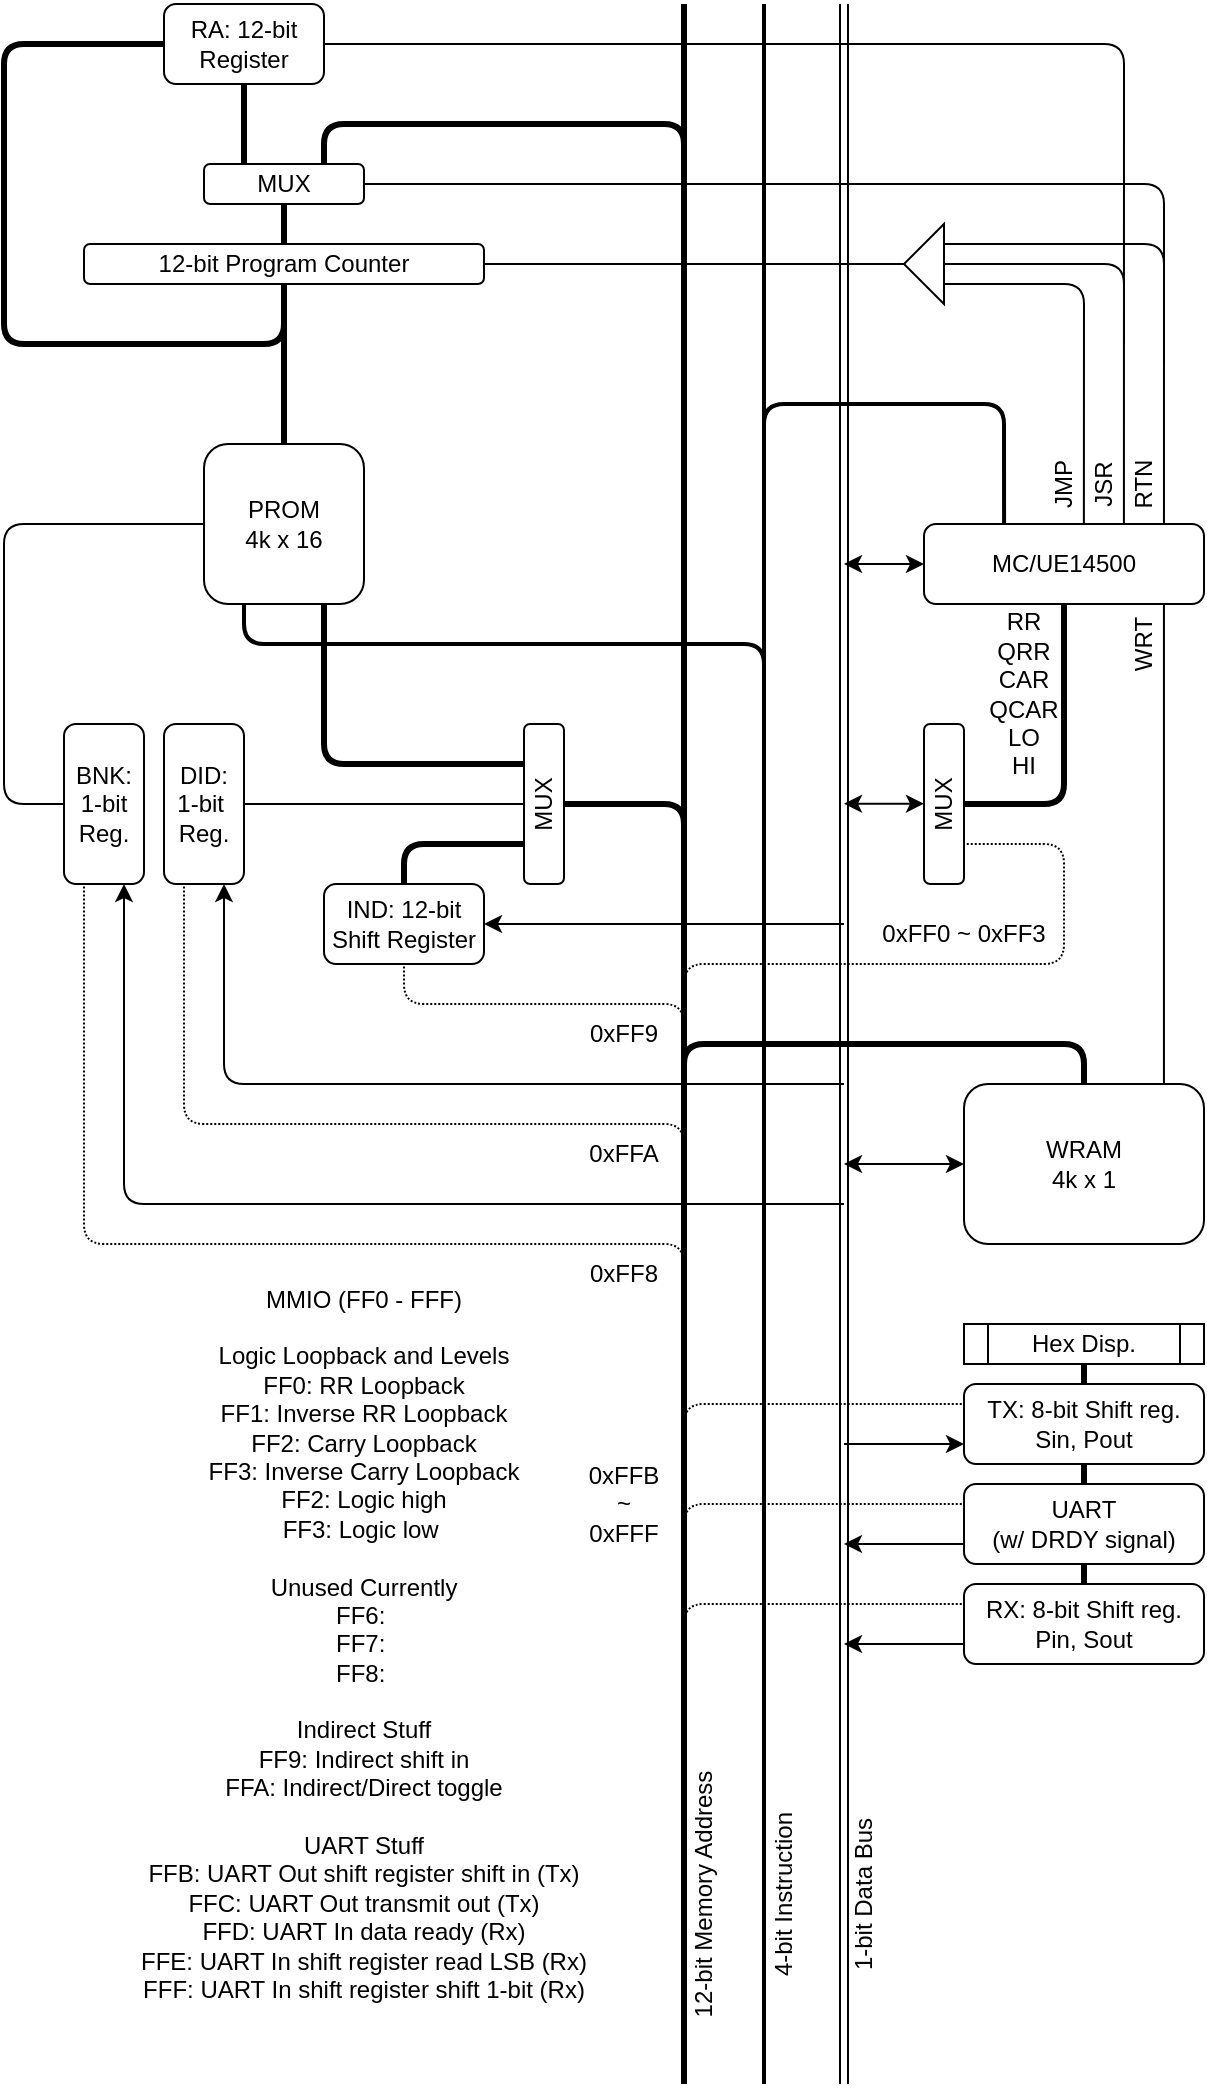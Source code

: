 <mxfile version="19.0.3" type="device"><diagram id="I-YkZ5LdBHCHRvH_3mA0" name="Page-1"><mxGraphModel dx="981" dy="597" grid="1" gridSize="10" guides="1" tooltips="1" connect="1" arrows="1" fold="1" page="1" pageScale="1" pageWidth="1654" pageHeight="1169" math="0" shadow="0"><root><mxCell id="0"/><mxCell id="1" parent="0"/><mxCell id="tXuFLTujib4V-xZhIFWW-40" value="MMIO (FF0 - FFF)&lt;br&gt;&lt;br&gt;Logic Loopback and Levels&lt;br&gt;FF0: RR Loopback&lt;br&gt;FF1: Inverse RR Loopback&lt;br&gt;FF2: Carry Loopback&lt;br&gt;FF3: Inverse Carry Loopback&lt;br&gt;FF2: Logic high&lt;br&gt;FF3: Logic low&amp;nbsp;&lt;br&gt;&lt;br&gt;Unused Currently&lt;br&gt;FF6:&amp;nbsp;&lt;br&gt;FF7:&amp;nbsp;&lt;br&gt;FF8:&amp;nbsp;&lt;br&gt;&lt;br&gt;Indirect Stuff&lt;br&gt;FF9: Indirect shift in&lt;br&gt;FFA: Indirect/Direct toggle&lt;br&gt;&lt;br&gt;UART Stuff&lt;br&gt;FFB: UART Out shift register shift in (Tx)&lt;br&gt;FFC: UART Out transmit out (Tx)&lt;br&gt;FFD: UART In data ready (Rx)&lt;br&gt;FFE: UART In shift register read LSB (Rx)&lt;br&gt;FFF: UART In shift register shift 1-bit (Rx)" style="text;html=1;strokeColor=none;fillColor=none;align=center;verticalAlign=middle;whiteSpace=wrap;rounded=0;" parent="1" vertex="1"><mxGeometry x="410" y="700" width="260" height="360" as="geometry"/></mxCell><mxCell id="Zpc0e7x7zAjpCcmB9SvX-1" value="PROM&lt;br&gt;4k x 16" style="rounded=1;whiteSpace=wrap;html=1;" parent="1" vertex="1"><mxGeometry x="460" y="280" width="80" height="80" as="geometry"/></mxCell><mxCell id="Zpc0e7x7zAjpCcmB9SvX-5" value="12-bit Program Counter" style="rounded=1;whiteSpace=wrap;html=1;" parent="1" vertex="1"><mxGeometry x="400" y="180" width="200" height="20" as="geometry"/></mxCell><mxCell id="Zpc0e7x7zAjpCcmB9SvX-7" value="RA: 12-bit Register" style="rounded=1;whiteSpace=wrap;html=1;" parent="1" vertex="1"><mxGeometry x="440" y="60" width="80" height="40" as="geometry"/></mxCell><mxCell id="Zpc0e7x7zAjpCcmB9SvX-23" value="" style="endArrow=none;html=1;rounded=1;strokeWidth=2;" parent="1" edge="1"><mxGeometry width="50" height="50" relative="1" as="geometry"><mxPoint x="740" y="60" as="sourcePoint"/><mxPoint x="740" y="1100" as="targetPoint"/><Array as="points"/></mxGeometry></mxCell><mxCell id="Zpc0e7x7zAjpCcmB9SvX-24" value="4-bit Instruction" style="text;html=1;strokeColor=none;fillColor=none;align=center;verticalAlign=middle;whiteSpace=wrap;rounded=0;rotation=-90;" parent="1" vertex="1"><mxGeometry x="660" y="990" width="180" height="30" as="geometry"/></mxCell><mxCell id="Zpc0e7x7zAjpCcmB9SvX-25" value="IND: 12-bit Shift Register" style="rounded=1;whiteSpace=wrap;html=1;" parent="1" vertex="1"><mxGeometry x="520" y="500" width="80" height="40" as="geometry"/></mxCell><mxCell id="Zpc0e7x7zAjpCcmB9SvX-26" value="" style="endArrow=none;html=1;rounded=1;strokeWidth=3;" parent="1" edge="1"><mxGeometry width="50" height="50" relative="1" as="geometry"><mxPoint x="700" y="1100" as="sourcePoint"/><mxPoint x="700" y="60" as="targetPoint"/><Array as="points"/></mxGeometry></mxCell><mxCell id="Zpc0e7x7zAjpCcmB9SvX-27" value="12-bit Memory Address" style="text;html=1;strokeColor=none;fillColor=none;align=center;verticalAlign=middle;whiteSpace=wrap;rounded=0;rotation=-90;" parent="1" vertex="1"><mxGeometry x="620" y="990" width="180" height="30" as="geometry"/></mxCell><mxCell id="Zpc0e7x7zAjpCcmB9SvX-29" value="" style="shape=link;html=1;rounded=1;strokeWidth=1;" parent="1" edge="1"><mxGeometry width="100" relative="1" as="geometry"><mxPoint x="780" y="1100" as="sourcePoint"/><mxPoint x="780" y="60" as="targetPoint"/><Array as="points"/></mxGeometry></mxCell><mxCell id="Zpc0e7x7zAjpCcmB9SvX-30" value="1-bit Data Bus" style="text;html=1;strokeColor=none;fillColor=none;align=center;verticalAlign=middle;whiteSpace=wrap;rounded=0;rotation=-90;" parent="1" vertex="1"><mxGeometry x="700" y="990" width="180" height="30" as="geometry"/></mxCell><mxCell id="Zpc0e7x7zAjpCcmB9SvX-33" value="" style="endArrow=none;html=1;rounded=1;strokeWidth=3;entryX=0.5;entryY=1;entryDx=0;entryDy=0;exitX=0.5;exitY=0;exitDx=0;exitDy=0;" parent="1" source="Zpc0e7x7zAjpCcmB9SvX-1" target="Zpc0e7x7zAjpCcmB9SvX-5" edge="1"><mxGeometry width="50" height="50" relative="1" as="geometry"><mxPoint x="310" y="200" as="sourcePoint"/><mxPoint x="360" y="150" as="targetPoint"/><Array as="points"><mxPoint x="500" y="230"/></Array></mxGeometry></mxCell><mxCell id="Zpc0e7x7zAjpCcmB9SvX-38" value="MUX" style="rounded=1;whiteSpace=wrap;html=1;" parent="1" vertex="1"><mxGeometry x="460" y="140" width="80" height="20" as="geometry"/></mxCell><mxCell id="Zpc0e7x7zAjpCcmB9SvX-39" value="" style="endArrow=none;html=1;rounded=1;strokeWidth=3;exitX=0.75;exitY=0;exitDx=0;exitDy=0;" parent="1" source="Zpc0e7x7zAjpCcmB9SvX-38" edge="1"><mxGeometry width="50" height="50" relative="1" as="geometry"><mxPoint x="610" y="240" as="sourcePoint"/><mxPoint x="700" y="160" as="targetPoint"/><Array as="points"><mxPoint x="520" y="120"/><mxPoint x="700" y="120"/></Array></mxGeometry></mxCell><mxCell id="Zpc0e7x7zAjpCcmB9SvX-40" value="" style="endArrow=none;html=1;rounded=1;strokeWidth=3;entryX=0.5;entryY=1;entryDx=0;entryDy=0;" parent="1" source="Zpc0e7x7zAjpCcmB9SvX-5" target="Zpc0e7x7zAjpCcmB9SvX-38" edge="1"><mxGeometry width="50" height="50" relative="1" as="geometry"><mxPoint x="530" y="240" as="sourcePoint"/><mxPoint x="580" y="190" as="targetPoint"/></mxGeometry></mxCell><mxCell id="Zpc0e7x7zAjpCcmB9SvX-41" value="" style="endArrow=none;html=1;rounded=1;strokeWidth=3;entryX=0.5;entryY=1;entryDx=0;entryDy=0;exitX=0;exitY=0.5;exitDx=0;exitDy=0;" parent="1" source="Zpc0e7x7zAjpCcmB9SvX-7" target="Zpc0e7x7zAjpCcmB9SvX-5" edge="1"><mxGeometry width="50" height="50" relative="1" as="geometry"><mxPoint x="360" y="230" as="sourcePoint"/><mxPoint x="300" y="290" as="targetPoint"/><Array as="points"><mxPoint x="360" y="80"/><mxPoint x="360" y="230"/><mxPoint x="500" y="230"/></Array></mxGeometry></mxCell><mxCell id="Zpc0e7x7zAjpCcmB9SvX-43" value="BNK:&lt;br&gt;1-bit Reg." style="rounded=1;whiteSpace=wrap;html=1;" parent="1" vertex="1"><mxGeometry x="390" y="420" width="40" height="80" as="geometry"/></mxCell><mxCell id="Zpc0e7x7zAjpCcmB9SvX-46" value="" style="endArrow=classic;html=1;rounded=1;strokeWidth=1;entryX=1;entryY=0.5;entryDx=0;entryDy=0;" parent="1" target="Zpc0e7x7zAjpCcmB9SvX-25" edge="1"><mxGeometry width="50" height="50" relative="1" as="geometry"><mxPoint x="780" y="520" as="sourcePoint"/><mxPoint x="790" y="420" as="targetPoint"/><Array as="points"/></mxGeometry></mxCell><mxCell id="Zpc0e7x7zAjpCcmB9SvX-48" value="" style="endArrow=none;html=1;rounded=1;strokeWidth=2;entryX=0.25;entryY=1;entryDx=0;entryDy=0;" parent="1" target="Zpc0e7x7zAjpCcmB9SvX-1" edge="1"><mxGeometry width="50" height="50" relative="1" as="geometry"><mxPoint x="740" y="440" as="sourcePoint"/><mxPoint x="790" y="320" as="targetPoint"/><Array as="points"><mxPoint x="740" y="380"/><mxPoint x="480" y="380"/></Array></mxGeometry></mxCell><mxCell id="Zpc0e7x7zAjpCcmB9SvX-50" value="MUX" style="rounded=1;whiteSpace=wrap;html=1;horizontal=0;" parent="1" vertex="1"><mxGeometry x="620" y="420" width="20" height="80" as="geometry"/></mxCell><mxCell id="Zpc0e7x7zAjpCcmB9SvX-51" value="" style="endArrow=none;html=1;rounded=1;strokeWidth=3;entryX=0;entryY=0.25;entryDx=0;entryDy=0;exitX=0.75;exitY=1;exitDx=0;exitDy=0;" parent="1" source="Zpc0e7x7zAjpCcmB9SvX-1" target="Zpc0e7x7zAjpCcmB9SvX-50" edge="1"><mxGeometry width="50" height="50" relative="1" as="geometry"><mxPoint x="620" y="370" as="sourcePoint"/><mxPoint x="670" y="320" as="targetPoint"/><Array as="points"><mxPoint x="520" y="370"/><mxPoint x="520" y="400"/><mxPoint x="520" y="440"/></Array></mxGeometry></mxCell><mxCell id="Zpc0e7x7zAjpCcmB9SvX-52" value="" style="endArrow=none;html=1;rounded=1;strokeWidth=3;entryX=0.5;entryY=0;entryDx=0;entryDy=0;exitX=0;exitY=0.75;exitDx=0;exitDy=0;" parent="1" source="Zpc0e7x7zAjpCcmB9SvX-50" target="Zpc0e7x7zAjpCcmB9SvX-25" edge="1"><mxGeometry width="50" height="50" relative="1" as="geometry"><mxPoint x="720" y="370" as="sourcePoint"/><mxPoint x="770" y="320" as="targetPoint"/><Array as="points"><mxPoint x="560" y="480"/></Array></mxGeometry></mxCell><mxCell id="Zpc0e7x7zAjpCcmB9SvX-53" value="" style="endArrow=none;html=1;rounded=1;strokeWidth=3;exitX=1;exitY=0.5;exitDx=0;exitDy=0;" parent="1" source="Zpc0e7x7zAjpCcmB9SvX-50" edge="1"><mxGeometry width="50" height="50" relative="1" as="geometry"><mxPoint x="740" y="370" as="sourcePoint"/><mxPoint x="700" y="480" as="targetPoint"/><Array as="points"><mxPoint x="700" y="460"/></Array></mxGeometry></mxCell><mxCell id="Zpc0e7x7zAjpCcmB9SvX-54" value="MC/UE14500" style="rounded=1;whiteSpace=wrap;html=1;" parent="1" vertex="1"><mxGeometry x="820" y="320" width="140" height="40" as="geometry"/></mxCell><mxCell id="Zpc0e7x7zAjpCcmB9SvX-55" value="" style="endArrow=classic;startArrow=classic;html=1;strokeWidth=1;entryX=0;entryY=0.5;entryDx=0;entryDy=0;" parent="1" target="Zpc0e7x7zAjpCcmB9SvX-54" edge="1"><mxGeometry width="50" height="50" relative="1" as="geometry"><mxPoint x="780" y="340" as="sourcePoint"/><mxPoint x="110" y="110" as="targetPoint"/></mxGeometry></mxCell><mxCell id="Zpc0e7x7zAjpCcmB9SvX-57" value="" style="endArrow=none;html=1;rounded=1;strokeWidth=1;entryX=1;entryY=0.5;entryDx=0;entryDy=0;exitX=0.857;exitY=0;exitDx=0;exitDy=0;exitPerimeter=0;" parent="1" source="Zpc0e7x7zAjpCcmB9SvX-54" target="Zpc0e7x7zAjpCcmB9SvX-38" edge="1"><mxGeometry width="50" height="50" relative="1" as="geometry"><mxPoint x="940" y="310" as="sourcePoint"/><mxPoint x="510" y="120" as="targetPoint"/><Array as="points"><mxPoint x="940" y="150"/></Array></mxGeometry></mxCell><mxCell id="Zpc0e7x7zAjpCcmB9SvX-58" value="" style="triangle;whiteSpace=wrap;html=1;rotation=-180;" parent="1" vertex="1"><mxGeometry x="810" y="170" width="20" height="40" as="geometry"/></mxCell><mxCell id="Zpc0e7x7zAjpCcmB9SvX-59" value="" style="endArrow=none;html=1;rounded=1;strokeWidth=1;exitX=1;exitY=0.5;exitDx=0;exitDy=0;" parent="1" source="Zpc0e7x7zAjpCcmB9SvX-5" target="Zpc0e7x7zAjpCcmB9SvX-58" edge="1"><mxGeometry width="50" height="50" relative="1" as="geometry"><mxPoint x="460" y="170" as="sourcePoint"/><mxPoint x="510" y="120" as="targetPoint"/></mxGeometry></mxCell><mxCell id="Zpc0e7x7zAjpCcmB9SvX-60" value="" style="endArrow=none;html=1;rounded=1;strokeWidth=1;entryX=0;entryY=0.75;entryDx=0;entryDy=0;" parent="1" target="Zpc0e7x7zAjpCcmB9SvX-58" edge="1"><mxGeometry width="50" height="50" relative="1" as="geometry"><mxPoint x="940" y="240" as="sourcePoint"/><mxPoint x="930" y="190" as="targetPoint"/><Array as="points"><mxPoint x="940" y="180"/></Array></mxGeometry></mxCell><mxCell id="Zpc0e7x7zAjpCcmB9SvX-61" value="" style="endArrow=none;html=1;rounded=1;strokeWidth=3;entryX=0.25;entryY=0;entryDx=0;entryDy=0;exitX=0.5;exitY=1;exitDx=0;exitDy=0;" parent="1" source="Zpc0e7x7zAjpCcmB9SvX-7" target="Zpc0e7x7zAjpCcmB9SvX-38" edge="1"><mxGeometry width="50" height="50" relative="1" as="geometry"><mxPoint x="430" y="220" as="sourcePoint"/><mxPoint x="480" y="170" as="targetPoint"/></mxGeometry></mxCell><mxCell id="Zpc0e7x7zAjpCcmB9SvX-62" value="" style="endArrow=none;html=1;rounded=1;strokeWidth=1;entryX=1;entryY=0.5;entryDx=0;entryDy=0;exitX=0.714;exitY=0;exitDx=0;exitDy=0;exitPerimeter=0;" parent="1" source="Zpc0e7x7zAjpCcmB9SvX-54" target="Zpc0e7x7zAjpCcmB9SvX-7" edge="1"><mxGeometry width="50" height="50" relative="1" as="geometry"><mxPoint x="920" y="310" as="sourcePoint"/><mxPoint x="600" y="170" as="targetPoint"/><Array as="points"><mxPoint x="920" y="80"/></Array></mxGeometry></mxCell><mxCell id="Zpc0e7x7zAjpCcmB9SvX-63" value="" style="endArrow=none;html=1;rounded=1;strokeWidth=1;entryX=0;entryY=0.5;entryDx=0;entryDy=0;" parent="1" target="Zpc0e7x7zAjpCcmB9SvX-58" edge="1"><mxGeometry width="50" height="50" relative="1" as="geometry"><mxPoint x="920" y="230" as="sourcePoint"/><mxPoint x="810" y="200" as="targetPoint"/><Array as="points"><mxPoint x="920" y="190"/></Array></mxGeometry></mxCell><mxCell id="Zpc0e7x7zAjpCcmB9SvX-64" value="" style="endArrow=none;html=1;rounded=1;strokeWidth=1;entryX=0;entryY=0.25;entryDx=0;entryDy=0;exitX=0.571;exitY=0;exitDx=0;exitDy=0;exitPerimeter=0;" parent="1" source="Zpc0e7x7zAjpCcmB9SvX-54" target="Zpc0e7x7zAjpCcmB9SvX-58" edge="1"><mxGeometry width="50" height="50" relative="1" as="geometry"><mxPoint x="900" y="310" as="sourcePoint"/><mxPoint x="810" y="200" as="targetPoint"/><Array as="points"><mxPoint x="900" y="200"/></Array></mxGeometry></mxCell><mxCell id="Zpc0e7x7zAjpCcmB9SvX-65" value="JMP" style="text;html=1;strokeColor=none;fillColor=none;align=center;verticalAlign=middle;whiteSpace=wrap;rounded=0;rotation=-90;" parent="1" vertex="1"><mxGeometry x="870" y="290" width="40" height="20" as="geometry"/></mxCell><mxCell id="Zpc0e7x7zAjpCcmB9SvX-66" value="JSR" style="text;html=1;strokeColor=none;fillColor=none;align=center;verticalAlign=middle;whiteSpace=wrap;rounded=0;rotation=-90;" parent="1" vertex="1"><mxGeometry x="890" y="290" width="40" height="20" as="geometry"/></mxCell><mxCell id="Zpc0e7x7zAjpCcmB9SvX-67" value="RTN" style="text;html=1;strokeColor=none;fillColor=none;align=center;verticalAlign=middle;whiteSpace=wrap;rounded=0;rotation=-90;" parent="1" vertex="1"><mxGeometry x="910" y="290" width="40" height="20" as="geometry"/></mxCell><mxCell id="Zpc0e7x7zAjpCcmB9SvX-68" value="" style="endArrow=none;html=1;rounded=1;strokeWidth=1;exitX=0;exitY=0.5;exitDx=0;exitDy=0;entryX=0;entryY=0.5;entryDx=0;entryDy=0;" parent="1" source="Zpc0e7x7zAjpCcmB9SvX-43" target="Zpc0e7x7zAjpCcmB9SvX-1" edge="1"><mxGeometry width="50" height="50" relative="1" as="geometry"><mxPoint x="370" y="180" as="sourcePoint"/><mxPoint x="420" y="130" as="targetPoint"/><Array as="points"><mxPoint x="360" y="460"/><mxPoint x="360" y="320"/></Array></mxGeometry></mxCell><mxCell id="Zpc0e7x7zAjpCcmB9SvX-71" value="" style="endArrow=classic;html=1;rounded=1;strokeWidth=1;entryX=0.75;entryY=1;entryDx=0;entryDy=0;" parent="1" target="Zpc0e7x7zAjpCcmB9SvX-43" edge="1"><mxGeometry width="50" height="50" relative="1" as="geometry"><mxPoint x="780" y="660" as="sourcePoint"/><mxPoint x="540" y="410" as="targetPoint"/><Array as="points"><mxPoint x="420" y="660"/></Array></mxGeometry></mxCell><mxCell id="Zpc0e7x7zAjpCcmB9SvX-72" value="" style="endArrow=none;html=1;rounded=1;strokeWidth=1;entryX=0.25;entryY=1;entryDx=0;entryDy=0;dashed=1;dashPattern=1 1;" parent="1" target="Zpc0e7x7zAjpCcmB9SvX-43" edge="1"><mxGeometry width="50" height="50" relative="1" as="geometry"><mxPoint x="700" y="720" as="sourcePoint"/><mxPoint x="540" y="410" as="targetPoint"/><Array as="points"><mxPoint x="700" y="680"/><mxPoint x="400" y="680"/></Array></mxGeometry></mxCell><mxCell id="Zpc0e7x7zAjpCcmB9SvX-73" value="0xFF8" style="text;html=1;strokeColor=none;fillColor=none;align=center;verticalAlign=middle;whiteSpace=wrap;rounded=0;" parent="1" vertex="1"><mxGeometry x="640" y="680" width="60" height="30" as="geometry"/></mxCell><mxCell id="Zpc0e7x7zAjpCcmB9SvX-75" value="DID:&lt;br&gt;1-bit&amp;nbsp; Reg." style="rounded=1;whiteSpace=wrap;html=1;" parent="1" vertex="1"><mxGeometry x="440" y="420" width="40" height="80" as="geometry"/></mxCell><mxCell id="Zpc0e7x7zAjpCcmB9SvX-76" value="" style="endArrow=none;html=1;rounded=1;strokeWidth=1;entryX=0;entryY=0.5;entryDx=0;entryDy=0;exitX=1;exitY=0.5;exitDx=0;exitDy=0;" parent="1" source="Zpc0e7x7zAjpCcmB9SvX-75" target="Zpc0e7x7zAjpCcmB9SvX-50" edge="1"><mxGeometry width="50" height="50" relative="1" as="geometry"><mxPoint x="510" y="460" as="sourcePoint"/><mxPoint x="500" y="410" as="targetPoint"/></mxGeometry></mxCell><mxCell id="Zpc0e7x7zAjpCcmB9SvX-77" value="" style="endArrow=classic;html=1;rounded=1;strokeWidth=1;entryX=0.75;entryY=1;entryDx=0;entryDy=0;" parent="1" target="Zpc0e7x7zAjpCcmB9SvX-75" edge="1"><mxGeometry width="50" height="50" relative="1" as="geometry"><mxPoint x="780" y="600" as="sourcePoint"/><mxPoint x="530" y="460" as="targetPoint"/><Array as="points"><mxPoint x="470" y="600"/></Array></mxGeometry></mxCell><mxCell id="Zpc0e7x7zAjpCcmB9SvX-78" value="" style="endArrow=none;html=1;rounded=1;strokeWidth=1;entryX=0.25;entryY=1;entryDx=0;entryDy=0;dashed=1;dashPattern=1 1;" parent="1" target="Zpc0e7x7zAjpCcmB9SvX-75" edge="1"><mxGeometry width="50" height="50" relative="1" as="geometry"><mxPoint x="700" y="640" as="sourcePoint"/><mxPoint x="710" y="470" as="targetPoint"/><Array as="points"><mxPoint x="700" y="620"/><mxPoint x="450" y="620"/></Array></mxGeometry></mxCell><mxCell id="Zpc0e7x7zAjpCcmB9SvX-79" value="0xFFA" style="text;html=1;strokeColor=none;fillColor=none;align=center;verticalAlign=middle;whiteSpace=wrap;rounded=0;" parent="1" vertex="1"><mxGeometry x="640" y="620" width="60" height="30" as="geometry"/></mxCell><mxCell id="Zpc0e7x7zAjpCcmB9SvX-80" value="" style="endArrow=none;dashed=1;html=1;rounded=1;dashPattern=1 1;strokeWidth=1;entryX=0.5;entryY=1;entryDx=0;entryDy=0;" parent="1" target="Zpc0e7x7zAjpCcmB9SvX-25" edge="1"><mxGeometry width="50" height="50" relative="1" as="geometry"><mxPoint x="700" y="590" as="sourcePoint"/><mxPoint x="770" y="560" as="targetPoint"/><Array as="points"><mxPoint x="700" y="560"/><mxPoint x="560" y="560"/></Array></mxGeometry></mxCell><mxCell id="Zpc0e7x7zAjpCcmB9SvX-81" value="0xFF9" style="text;html=1;strokeColor=none;fillColor=none;align=center;verticalAlign=middle;whiteSpace=wrap;rounded=0;" parent="1" vertex="1"><mxGeometry x="640" y="560" width="60" height="30" as="geometry"/></mxCell><mxCell id="Zpc0e7x7zAjpCcmB9SvX-82" value="MUX" style="rounded=1;whiteSpace=wrap;html=1;horizontal=0;" parent="1" vertex="1"><mxGeometry x="820" y="420" width="20" height="80" as="geometry"/></mxCell><mxCell id="Zpc0e7x7zAjpCcmB9SvX-83" value="" style="endArrow=classic;startArrow=classic;html=1;strokeWidth=1;entryX=0;entryY=0.5;entryDx=0;entryDy=0;" parent="1" edge="1"><mxGeometry width="50" height="50" relative="1" as="geometry"><mxPoint x="780" y="459.86" as="sourcePoint"/><mxPoint x="820" y="459.86" as="targetPoint"/></mxGeometry></mxCell><mxCell id="Zpc0e7x7zAjpCcmB9SvX-84" value="" style="endArrow=none;html=1;rounded=1;strokeWidth=3;entryX=0.5;entryY=1;entryDx=0;entryDy=0;exitX=1;exitY=0.5;exitDx=0;exitDy=0;" parent="1" source="Zpc0e7x7zAjpCcmB9SvX-82" target="Zpc0e7x7zAjpCcmB9SvX-54" edge="1"><mxGeometry width="50" height="50" relative="1" as="geometry"><mxPoint x="860" y="500" as="sourcePoint"/><mxPoint x="910" y="450" as="targetPoint"/><Array as="points"><mxPoint x="890" y="460"/></Array></mxGeometry></mxCell><mxCell id="Zpc0e7x7zAjpCcmB9SvX-85" value="RR&lt;br&gt;QRR&lt;br&gt;CAR&lt;br&gt;QCAR&lt;br&gt;LO&lt;br&gt;HI" style="text;html=1;strokeColor=none;fillColor=none;align=center;verticalAlign=middle;whiteSpace=wrap;rounded=0;" parent="1" vertex="1"><mxGeometry x="840" y="360" width="60" height="90" as="geometry"/></mxCell><mxCell id="Zpc0e7x7zAjpCcmB9SvX-86" value="" style="endArrow=none;dashed=1;html=1;rounded=1;strokeWidth=1;dashPattern=1 1;entryX=1;entryY=0.75;entryDx=0;entryDy=0;" parent="1" target="Zpc0e7x7zAjpCcmB9SvX-82" edge="1"><mxGeometry width="50" height="50" relative="1" as="geometry"><mxPoint x="700" y="560" as="sourcePoint"/><mxPoint x="890" y="530" as="targetPoint"/><Array as="points"><mxPoint x="700" y="540"/><mxPoint x="890" y="540"/><mxPoint x="890" y="480"/></Array></mxGeometry></mxCell><mxCell id="Zpc0e7x7zAjpCcmB9SvX-88" value="0xFF0 ~ 0xFF3" style="text;html=1;strokeColor=none;fillColor=none;align=center;verticalAlign=middle;whiteSpace=wrap;rounded=0;" parent="1" vertex="1"><mxGeometry x="790" y="510" width="100" height="30" as="geometry"/></mxCell><mxCell id="Zpc0e7x7zAjpCcmB9SvX-89" value="WRAM &lt;br&gt;4k x 1" style="rounded=1;whiteSpace=wrap;html=1;" parent="1" vertex="1"><mxGeometry x="840" y="600" width="120" height="80" as="geometry"/></mxCell><mxCell id="Zpc0e7x7zAjpCcmB9SvX-90" value="" style="endArrow=none;html=1;rounded=1;strokeWidth=3;entryX=0.5;entryY=0;entryDx=0;entryDy=0;" parent="1" target="Zpc0e7x7zAjpCcmB9SvX-89" edge="1"><mxGeometry width="50" height="50" relative="1" as="geometry"><mxPoint x="700" y="620" as="sourcePoint"/><mxPoint x="750" y="570" as="targetPoint"/><Array as="points"><mxPoint x="700" y="580"/><mxPoint x="900" y="580"/></Array></mxGeometry></mxCell><mxCell id="Zpc0e7x7zAjpCcmB9SvX-91" value="" style="endArrow=classic;startArrow=classic;html=1;rounded=1;strokeWidth=1;entryX=0;entryY=0.5;entryDx=0;entryDy=0;" parent="1" target="Zpc0e7x7zAjpCcmB9SvX-89" edge="1"><mxGeometry width="50" height="50" relative="1" as="geometry"><mxPoint x="780" y="640" as="sourcePoint"/><mxPoint x="750" y="570" as="targetPoint"/></mxGeometry></mxCell><mxCell id="Zpc0e7x7zAjpCcmB9SvX-100" value="" style="endArrow=none;html=1;rounded=1;strokeWidth=1;entryX=0.857;entryY=1;entryDx=0;entryDy=0;entryPerimeter=0;exitX=0.833;exitY=0;exitDx=0;exitDy=0;exitPerimeter=0;" parent="1" source="Zpc0e7x7zAjpCcmB9SvX-89" target="Zpc0e7x7zAjpCcmB9SvX-54" edge="1"><mxGeometry width="50" height="50" relative="1" as="geometry"><mxPoint x="940" y="580" as="sourcePoint"/><mxPoint x="870" y="430" as="targetPoint"/></mxGeometry></mxCell><mxCell id="Zpc0e7x7zAjpCcmB9SvX-101" value="WRT" style="text;html=1;strokeColor=none;fillColor=none;align=center;verticalAlign=middle;whiteSpace=wrap;rounded=0;rotation=-90;" parent="1" vertex="1"><mxGeometry x="910" y="370" width="40" height="20" as="geometry"/></mxCell><mxCell id="Zpc0e7x7zAjpCcmB9SvX-102" value="Hex Disp." style="shape=process;whiteSpace=wrap;html=1;backgroundOutline=1;" parent="1" vertex="1"><mxGeometry x="840" y="720" width="120" height="20" as="geometry"/></mxCell><mxCell id="Zpc0e7x7zAjpCcmB9SvX-103" value="TX: 8-bit Shift reg.&lt;br&gt;Sin, Pout" style="rounded=1;whiteSpace=wrap;html=1;" parent="1" vertex="1"><mxGeometry x="840" y="750" width="120" height="40" as="geometry"/></mxCell><mxCell id="Zpc0e7x7zAjpCcmB9SvX-104" value="RX: 8-bit Shift reg.&lt;br&gt;Pin, Sout" style="rounded=1;whiteSpace=wrap;html=1;" parent="1" vertex="1"><mxGeometry x="840" y="850" width="120" height="40" as="geometry"/></mxCell><mxCell id="Zpc0e7x7zAjpCcmB9SvX-105" value="UART&lt;br&gt;(w/ DRDY signal)" style="rounded=1;whiteSpace=wrap;html=1;" parent="1" vertex="1"><mxGeometry x="840" y="800" width="120" height="40" as="geometry"/></mxCell><mxCell id="Zpc0e7x7zAjpCcmB9SvX-106" value="" style="endArrow=none;html=1;strokeWidth=3;entryX=0.5;entryY=1;entryDx=0;entryDy=0;exitX=0.5;exitY=0;exitDx=0;exitDy=0;" parent="1" source="Zpc0e7x7zAjpCcmB9SvX-105" target="Zpc0e7x7zAjpCcmB9SvX-103" edge="1"><mxGeometry width="50" height="50" relative="1" as="geometry"><mxPoint x="980" y="800" as="sourcePoint"/><mxPoint x="1030" y="750" as="targetPoint"/></mxGeometry></mxCell><mxCell id="Zpc0e7x7zAjpCcmB9SvX-107" value="" style="endArrow=none;html=1;strokeWidth=3;entryX=0.5;entryY=0;entryDx=0;entryDy=0;exitX=0.5;exitY=1;exitDx=0;exitDy=0;" parent="1" source="Zpc0e7x7zAjpCcmB9SvX-105" target="Zpc0e7x7zAjpCcmB9SvX-104" edge="1"><mxGeometry width="50" height="50" relative="1" as="geometry"><mxPoint x="910" y="840.0" as="sourcePoint"/><mxPoint x="940" y="700" as="targetPoint"/></mxGeometry></mxCell><mxCell id="Zpc0e7x7zAjpCcmB9SvX-108" value="" style="endArrow=none;html=1;rounded=1;strokeWidth=3;entryX=0.5;entryY=1;entryDx=0;entryDy=0;exitX=0.5;exitY=0;exitDx=0;exitDy=0;" parent="1" source="Zpc0e7x7zAjpCcmB9SvX-103" target="Zpc0e7x7zAjpCcmB9SvX-102" edge="1"><mxGeometry width="50" height="50" relative="1" as="geometry"><mxPoint x="860" y="800" as="sourcePoint"/><mxPoint x="910" y="750" as="targetPoint"/></mxGeometry></mxCell><mxCell id="Zpc0e7x7zAjpCcmB9SvX-109" value="" style="endArrow=classic;html=1;rounded=1;strokeWidth=1;entryX=0;entryY=0.75;entryDx=0;entryDy=0;" parent="1" target="Zpc0e7x7zAjpCcmB9SvX-103" edge="1"><mxGeometry width="50" height="50" relative="1" as="geometry"><mxPoint x="780" y="780" as="sourcePoint"/><mxPoint x="700" y="730" as="targetPoint"/></mxGeometry></mxCell><mxCell id="Zpc0e7x7zAjpCcmB9SvX-110" value="" style="endArrow=classic;html=1;rounded=1;strokeWidth=1;exitX=0;exitY=0.75;exitDx=0;exitDy=0;" parent="1" source="Zpc0e7x7zAjpCcmB9SvX-104" edge="1"><mxGeometry width="50" height="50" relative="1" as="geometry"><mxPoint x="830" y="880" as="sourcePoint"/><mxPoint x="780" y="880" as="targetPoint"/></mxGeometry></mxCell><mxCell id="Zpc0e7x7zAjpCcmB9SvX-111" value="" style="endArrow=none;dashed=1;html=1;rounded=1;strokeWidth=1;dashPattern=1 1;entryX=0;entryY=0.25;entryDx=0;entryDy=0;" parent="1" target="Zpc0e7x7zAjpCcmB9SvX-103" edge="1"><mxGeometry width="50" height="50" relative="1" as="geometry"><mxPoint x="700" y="780" as="sourcePoint"/><mxPoint x="790" y="720" as="targetPoint"/><Array as="points"><mxPoint x="700" y="760"/></Array></mxGeometry></mxCell><mxCell id="Zpc0e7x7zAjpCcmB9SvX-112" value="" style="endArrow=none;dashed=1;html=1;rounded=1;dashPattern=1 1;strokeWidth=1;" parent="1" edge="1"><mxGeometry width="50" height="50" relative="1" as="geometry"><mxPoint x="700" y="840" as="sourcePoint"/><mxPoint x="840" y="810" as="targetPoint"/><Array as="points"><mxPoint x="700" y="810"/></Array></mxGeometry></mxCell><mxCell id="Zpc0e7x7zAjpCcmB9SvX-113" value="" style="endArrow=none;dashed=1;html=1;rounded=1;dashPattern=1 1;strokeWidth=1;entryX=0;entryY=0.25;entryDx=0;entryDy=0;" parent="1" target="Zpc0e7x7zAjpCcmB9SvX-104" edge="1"><mxGeometry width="50" height="50" relative="1" as="geometry"><mxPoint x="700" y="880" as="sourcePoint"/><mxPoint x="790" y="740" as="targetPoint"/><Array as="points"><mxPoint x="700" y="860"/></Array></mxGeometry></mxCell><mxCell id="Zpc0e7x7zAjpCcmB9SvX-115" value="0xFFB&lt;br&gt;~&lt;br&gt;0xFFF" style="text;html=1;strokeColor=none;fillColor=none;align=center;verticalAlign=middle;whiteSpace=wrap;rounded=0;" parent="1" vertex="1"><mxGeometry x="640" y="780" width="60" height="60" as="geometry"/></mxCell><mxCell id="Zpc0e7x7zAjpCcmB9SvX-117" value="" style="endArrow=classic;html=1;rounded=1;strokeWidth=1;" parent="1" edge="1"><mxGeometry width="50" height="50" relative="1" as="geometry"><mxPoint x="840" y="830" as="sourcePoint"/><mxPoint x="780" y="830.0" as="targetPoint"/></mxGeometry></mxCell><mxCell id="Zpc0e7x7zAjpCcmB9SvX-118" value="" style="endArrow=none;html=1;rounded=1;strokeWidth=2;entryX=0.286;entryY=0;entryDx=0;entryDy=0;entryPerimeter=0;" parent="1" target="Zpc0e7x7zAjpCcmB9SvX-54" edge="1"><mxGeometry width="50" height="50" relative="1" as="geometry"><mxPoint x="740" y="290" as="sourcePoint"/><mxPoint x="860" y="310" as="targetPoint"/><Array as="points"><mxPoint x="740" y="260"/><mxPoint x="860" y="260"/></Array></mxGeometry></mxCell></root></mxGraphModel></diagram></mxfile>